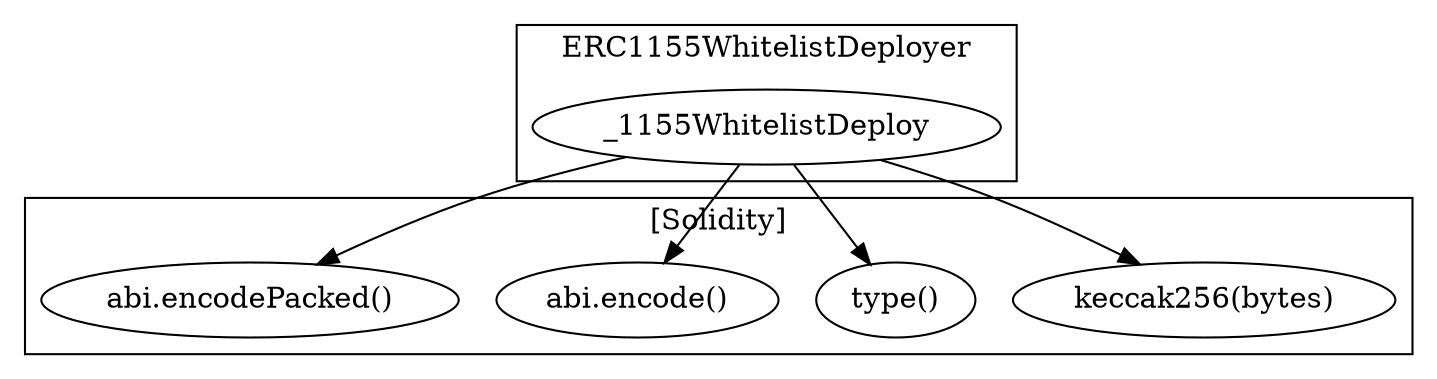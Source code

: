 strict digraph {
subgraph cluster_10816_ERC1155WhitelistDeployer {
label = "ERC1155WhitelistDeployer"
"10816__1155WhitelistDeploy" [label="_1155WhitelistDeploy"]
}subgraph cluster_solidity {
label = "[Solidity]"
"keccak256(bytes)" 
"type()" 
"abi.encode()" 
"abi.encodePacked()" 
"10816__1155WhitelistDeploy" -> "keccak256(bytes)"
"10816__1155WhitelistDeploy" -> "abi.encodePacked()"
"10816__1155WhitelistDeploy" -> "type()"
"10816__1155WhitelistDeploy" -> "abi.encode()"
}
}